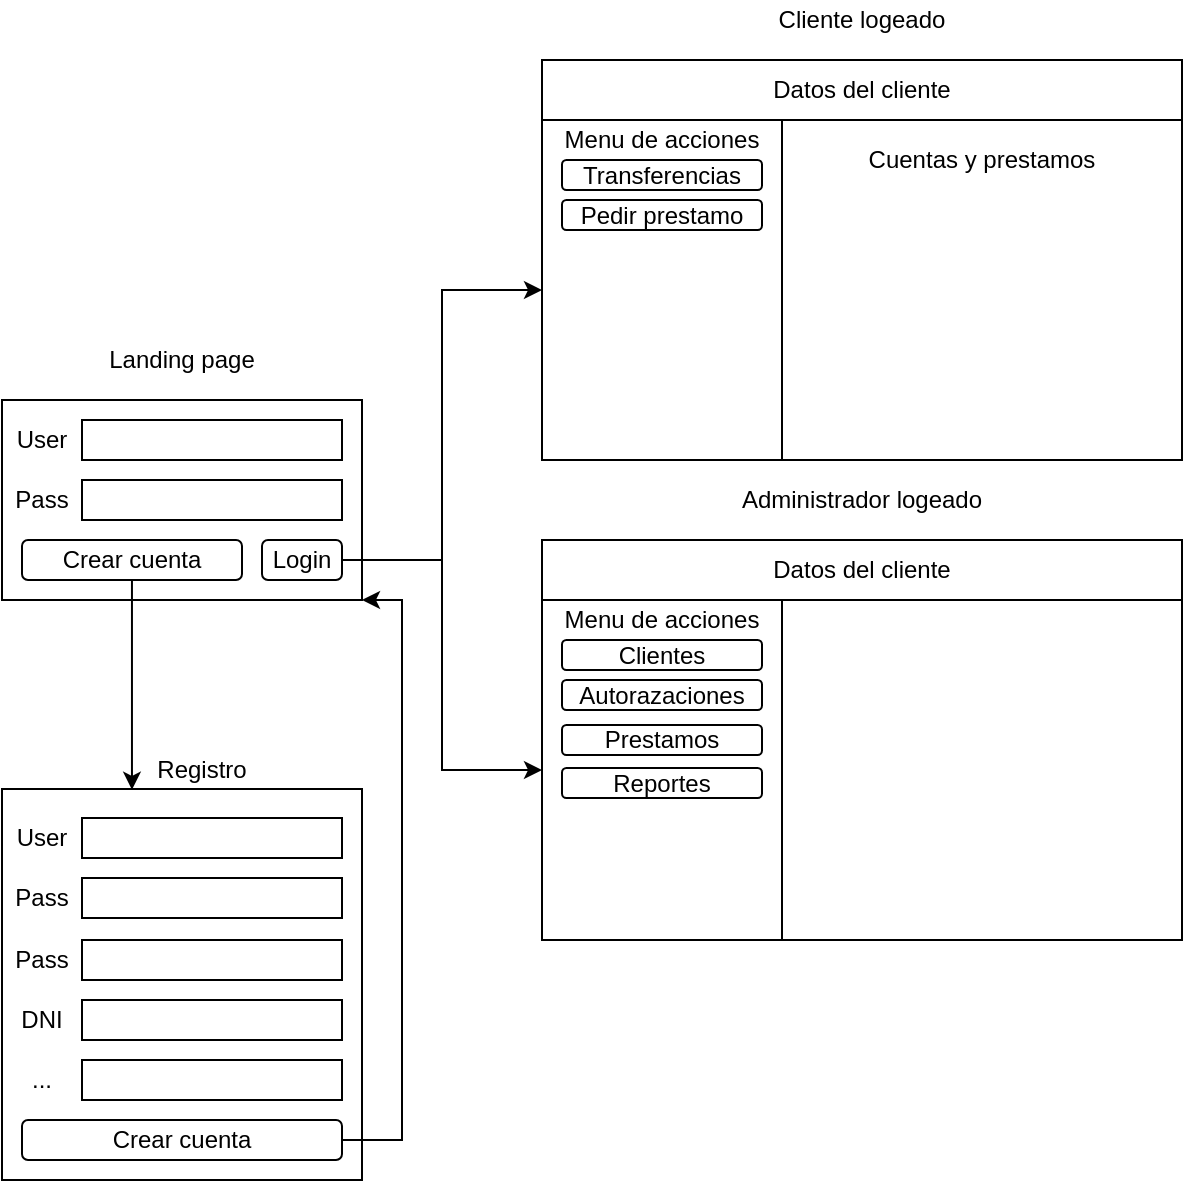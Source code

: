 <mxfile version="13.7.9" type="device"><diagram name="Page-1" id="c9db0220-8083-56f3-ca83-edcdcd058819"><mxGraphModel dx="1102" dy="642" grid="1" gridSize="10" guides="1" tooltips="1" connect="1" arrows="1" fold="1" page="1" pageScale="1.5" pageWidth="826" pageHeight="1169" background="#ffffff" math="0" shadow="0"><root><mxCell id="0" style=";html=1;"/><mxCell id="1" style=";html=1;" parent="0"/><mxCell id="LV9OEyPFHcnjYHYTdmab-6" value="" style="rounded=0;whiteSpace=wrap;html=1;" vertex="1" parent="1"><mxGeometry x="10" y="210" width="180" height="100" as="geometry"/></mxCell><mxCell id="LV9OEyPFHcnjYHYTdmab-2" value="User" style="text;html=1;strokeColor=none;fillColor=none;align=center;verticalAlign=middle;whiteSpace=wrap;rounded=0;" vertex="1" parent="1"><mxGeometry x="10" y="220" width="40" height="20" as="geometry"/></mxCell><mxCell id="LV9OEyPFHcnjYHYTdmab-3" value="Pass" style="text;html=1;strokeColor=none;fillColor=none;align=center;verticalAlign=middle;whiteSpace=wrap;rounded=0;" vertex="1" parent="1"><mxGeometry x="10" y="250" width="40" height="20" as="geometry"/></mxCell><mxCell id="LV9OEyPFHcnjYHYTdmab-4" value="" style="rounded=0;whiteSpace=wrap;html=1;" vertex="1" parent="1"><mxGeometry x="50" y="220" width="130" height="20" as="geometry"/></mxCell><mxCell id="LV9OEyPFHcnjYHYTdmab-5" value="" style="rounded=0;whiteSpace=wrap;html=1;" vertex="1" parent="1"><mxGeometry x="50" y="250" width="130" height="20" as="geometry"/></mxCell><mxCell id="LV9OEyPFHcnjYHYTdmab-38" style="edgeStyle=orthogonalEdgeStyle;rounded=0;orthogonalLoop=1;jettySize=auto;html=1;entryX=0;entryY=0.5;entryDx=0;entryDy=0;" edge="1" parent="1" source="LV9OEyPFHcnjYHYTdmab-7" target="LV9OEyPFHcnjYHYTdmab-17"><mxGeometry relative="1" as="geometry"/></mxCell><mxCell id="LV9OEyPFHcnjYHYTdmab-39" style="edgeStyle=orthogonalEdgeStyle;rounded=0;orthogonalLoop=1;jettySize=auto;html=1;entryX=0;entryY=0.5;entryDx=0;entryDy=0;" edge="1" parent="1" source="LV9OEyPFHcnjYHYTdmab-7" target="LV9OEyPFHcnjYHYTdmab-27"><mxGeometry relative="1" as="geometry"/></mxCell><mxCell id="LV9OEyPFHcnjYHYTdmab-7" value="Login" style="rounded=1;whiteSpace=wrap;html=1;" vertex="1" parent="1"><mxGeometry x="140" y="280" width="40" height="20" as="geometry"/></mxCell><mxCell id="LV9OEyPFHcnjYHYTdmab-61" style="edgeStyle=orthogonalEdgeStyle;rounded=0;orthogonalLoop=1;jettySize=auto;html=1;entryX=0.361;entryY=0.002;entryDx=0;entryDy=0;entryPerimeter=0;" edge="1" parent="1" source="LV9OEyPFHcnjYHYTdmab-9" target="LV9OEyPFHcnjYHYTdmab-40"><mxGeometry relative="1" as="geometry"/></mxCell><mxCell id="LV9OEyPFHcnjYHYTdmab-9" value="Crear cuenta" style="rounded=1;whiteSpace=wrap;html=1;" vertex="1" parent="1"><mxGeometry x="20" y="280" width="110" height="20" as="geometry"/></mxCell><mxCell id="LV9OEyPFHcnjYHYTdmab-10" value="Landing page" style="text;html=1;strokeColor=none;fillColor=none;align=center;verticalAlign=middle;whiteSpace=wrap;rounded=0;" vertex="1" parent="1"><mxGeometry x="10" y="180" width="180" height="20" as="geometry"/></mxCell><mxCell id="LV9OEyPFHcnjYHYTdmab-13" value="" style="rounded=0;whiteSpace=wrap;html=1;" vertex="1" parent="1"><mxGeometry x="280" y="40" width="320" height="200" as="geometry"/></mxCell><mxCell id="LV9OEyPFHcnjYHYTdmab-14" value="Cliente logeado" style="text;html=1;strokeColor=none;fillColor=none;align=center;verticalAlign=middle;whiteSpace=wrap;rounded=0;" vertex="1" parent="1"><mxGeometry x="280" y="10" width="320" height="20" as="geometry"/></mxCell><mxCell id="LV9OEyPFHcnjYHYTdmab-15" value="Datos del cliente" style="rounded=0;whiteSpace=wrap;html=1;" vertex="1" parent="1"><mxGeometry x="280" y="40" width="320" height="30" as="geometry"/></mxCell><mxCell id="LV9OEyPFHcnjYHYTdmab-17" value="" style="rounded=0;whiteSpace=wrap;html=1;" vertex="1" parent="1"><mxGeometry x="280" y="70" width="120" height="170" as="geometry"/></mxCell><mxCell id="LV9OEyPFHcnjYHYTdmab-18" value="Menu de acciones" style="text;html=1;strokeColor=none;fillColor=none;align=center;verticalAlign=middle;whiteSpace=wrap;rounded=0;" vertex="1" parent="1"><mxGeometry x="280" y="70" width="120" height="20" as="geometry"/></mxCell><mxCell id="LV9OEyPFHcnjYHYTdmab-22" value="Transferencias" style="rounded=1;whiteSpace=wrap;html=1;" vertex="1" parent="1"><mxGeometry x="290" y="90" width="100" height="15" as="geometry"/></mxCell><mxCell id="LV9OEyPFHcnjYHYTdmab-23" value="Cuentas y prestamos" style="text;html=1;strokeColor=none;fillColor=none;align=center;verticalAlign=middle;whiteSpace=wrap;rounded=0;" vertex="1" parent="1"><mxGeometry x="410" y="80" width="180" height="20" as="geometry"/></mxCell><mxCell id="LV9OEyPFHcnjYHYTdmab-24" value="" style="rounded=0;whiteSpace=wrap;html=1;" vertex="1" parent="1"><mxGeometry x="280" y="280" width="320" height="200" as="geometry"/></mxCell><mxCell id="LV9OEyPFHcnjYHYTdmab-25" value="Administrador logeado" style="text;html=1;strokeColor=none;fillColor=none;align=center;verticalAlign=middle;whiteSpace=wrap;rounded=0;" vertex="1" parent="1"><mxGeometry x="280" y="250" width="320" height="20" as="geometry"/></mxCell><mxCell id="LV9OEyPFHcnjYHYTdmab-26" value="Datos del cliente" style="rounded=0;whiteSpace=wrap;html=1;" vertex="1" parent="1"><mxGeometry x="280" y="280" width="320" height="30" as="geometry"/></mxCell><mxCell id="LV9OEyPFHcnjYHYTdmab-27" value="" style="rounded=0;whiteSpace=wrap;html=1;" vertex="1" parent="1"><mxGeometry x="280" y="310" width="120" height="170" as="geometry"/></mxCell><mxCell id="LV9OEyPFHcnjYHYTdmab-28" value="Menu de acciones" style="text;html=1;strokeColor=none;fillColor=none;align=center;verticalAlign=middle;whiteSpace=wrap;rounded=0;" vertex="1" parent="1"><mxGeometry x="280" y="310" width="120" height="20" as="geometry"/></mxCell><mxCell id="LV9OEyPFHcnjYHYTdmab-29" value="Clientes" style="rounded=1;whiteSpace=wrap;html=1;" vertex="1" parent="1"><mxGeometry x="290" y="330" width="100" height="15" as="geometry"/></mxCell><mxCell id="LV9OEyPFHcnjYHYTdmab-34" value="Autorazaciones" style="rounded=1;whiteSpace=wrap;html=1;" vertex="1" parent="1"><mxGeometry x="290" y="350" width="100" height="15" as="geometry"/></mxCell><mxCell id="LV9OEyPFHcnjYHYTdmab-35" value="Pedir prestamo" style="rounded=1;whiteSpace=wrap;html=1;" vertex="1" parent="1"><mxGeometry x="290" y="110" width="100" height="15" as="geometry"/></mxCell><mxCell id="LV9OEyPFHcnjYHYTdmab-36" value="Prestamos" style="rounded=1;whiteSpace=wrap;html=1;" vertex="1" parent="1"><mxGeometry x="290" y="372.5" width="100" height="15" as="geometry"/></mxCell><mxCell id="LV9OEyPFHcnjYHYTdmab-37" value="Reportes" style="rounded=1;whiteSpace=wrap;html=1;" vertex="1" parent="1"><mxGeometry x="290" y="394" width="100" height="15" as="geometry"/></mxCell><mxCell id="LV9OEyPFHcnjYHYTdmab-40" value="" style="rounded=0;whiteSpace=wrap;html=1;" vertex="1" parent="1"><mxGeometry x="10" y="404.5" width="180" height="195.5" as="geometry"/></mxCell><mxCell id="LV9OEyPFHcnjYHYTdmab-41" value="User" style="text;html=1;strokeColor=none;fillColor=none;align=center;verticalAlign=middle;whiteSpace=wrap;rounded=0;" vertex="1" parent="1"><mxGeometry x="10" y="419" width="40" height="20" as="geometry"/></mxCell><mxCell id="LV9OEyPFHcnjYHYTdmab-42" value="Pass" style="text;html=1;strokeColor=none;fillColor=none;align=center;verticalAlign=middle;whiteSpace=wrap;rounded=0;" vertex="1" parent="1"><mxGeometry x="10" y="449" width="40" height="20" as="geometry"/></mxCell><mxCell id="LV9OEyPFHcnjYHYTdmab-43" value="" style="rounded=0;whiteSpace=wrap;html=1;" vertex="1" parent="1"><mxGeometry x="50" y="419" width="130" height="20" as="geometry"/></mxCell><mxCell id="LV9OEyPFHcnjYHYTdmab-44" value="" style="rounded=0;whiteSpace=wrap;html=1;" vertex="1" parent="1"><mxGeometry x="50" y="449" width="130" height="20" as="geometry"/></mxCell><mxCell id="LV9OEyPFHcnjYHYTdmab-63" style="edgeStyle=orthogonalEdgeStyle;rounded=0;orthogonalLoop=1;jettySize=auto;html=1;exitX=1;exitY=0.5;exitDx=0;exitDy=0;entryX=1;entryY=1;entryDx=0;entryDy=0;" edge="1" parent="1" source="LV9OEyPFHcnjYHYTdmab-46" target="LV9OEyPFHcnjYHYTdmab-6"><mxGeometry relative="1" as="geometry"><mxPoint x="210" y="350" as="targetPoint"/><Array as="points"><mxPoint x="210" y="580"/><mxPoint x="210" y="310"/></Array></mxGeometry></mxCell><mxCell id="LV9OEyPFHcnjYHYTdmab-46" value="Crear cuenta" style="rounded=1;whiteSpace=wrap;html=1;" vertex="1" parent="1"><mxGeometry x="20" y="570" width="160" height="20" as="geometry"/></mxCell><mxCell id="LV9OEyPFHcnjYHYTdmab-47" value="Registro" style="text;html=1;strokeColor=none;fillColor=none;align=center;verticalAlign=middle;whiteSpace=wrap;rounded=0;" vertex="1" parent="1"><mxGeometry x="50" y="384.5" width="120" height="20" as="geometry"/></mxCell><mxCell id="LV9OEyPFHcnjYHYTdmab-48" value="Pass" style="text;html=1;strokeColor=none;fillColor=none;align=center;verticalAlign=middle;whiteSpace=wrap;rounded=0;" vertex="1" parent="1"><mxGeometry x="10" y="480" width="40" height="20" as="geometry"/></mxCell><mxCell id="LV9OEyPFHcnjYHYTdmab-49" value="" style="rounded=0;whiteSpace=wrap;html=1;" vertex="1" parent="1"><mxGeometry x="50" y="480" width="130" height="20" as="geometry"/></mxCell><mxCell id="LV9OEyPFHcnjYHYTdmab-50" value="DNI" style="text;html=1;strokeColor=none;fillColor=none;align=center;verticalAlign=middle;whiteSpace=wrap;rounded=0;" vertex="1" parent="1"><mxGeometry x="10" y="510" width="40" height="20" as="geometry"/></mxCell><mxCell id="LV9OEyPFHcnjYHYTdmab-51" value="" style="rounded=0;whiteSpace=wrap;html=1;" vertex="1" parent="1"><mxGeometry x="50" y="510" width="130" height="20" as="geometry"/></mxCell><mxCell id="LV9OEyPFHcnjYHYTdmab-52" value="..." style="text;html=1;strokeColor=none;fillColor=none;align=center;verticalAlign=middle;whiteSpace=wrap;rounded=0;" vertex="1" parent="1"><mxGeometry x="10" y="540" width="40" height="20" as="geometry"/></mxCell><mxCell id="LV9OEyPFHcnjYHYTdmab-53" value="" style="rounded=0;whiteSpace=wrap;html=1;" vertex="1" parent="1"><mxGeometry x="50" y="540" width="130" height="20" as="geometry"/></mxCell></root></mxGraphModel></diagram></mxfile>